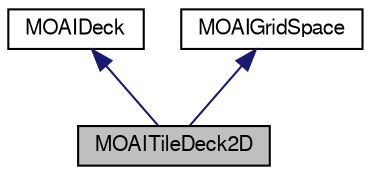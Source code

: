 digraph G
{
  edge [fontname="FreeSans",fontsize="10",labelfontname="FreeSans",labelfontsize="10"];
  node [fontname="FreeSans",fontsize="10",shape=record];
  Node1 [label="MOAITileDeck2D",height=0.2,width=0.4,color="black", fillcolor="grey75", style="filled" fontcolor="black"];
  Node2 -> Node1 [dir=back,color="midnightblue",fontsize="10",style="solid",fontname="FreeSans"];
  Node2 [label="MOAIDeck",height=0.2,width=0.4,color="black", fillcolor="white", style="filled",URL="$class_m_o_a_i_deck.html",tooltip="Base class for decks."];
  Node3 -> Node1 [dir=back,color="midnightblue",fontsize="10",style="solid",fontname="FreeSans"];
  Node3 [label="MOAIGridSpace",height=0.2,width=0.4,color="black", fillcolor="white", style="filled",URL="$class_m_o_a_i_grid_space.html",tooltip="Represents spatial configuration of a grid. The grid is made up of cells. Inside of each cell is a ti..."];
}
